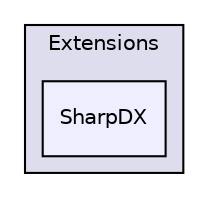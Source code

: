 digraph "Extensions/SharpDX" {
  compound=true
  node [ fontsize="10", fontname="Helvetica"];
  edge [ labelfontsize="10", labelfontname="Helvetica"];
  subgraph clusterdir_d7fae9a3fd56a9d342acf337a7814969 {
    graph [ bgcolor="#ddddee", pencolor="black", label="Extensions" fontname="Helvetica", fontsize="10", URL="dir_d7fae9a3fd56a9d342acf337a7814969.html"]
  dir_d530eaf4236b7c856b5464b994ba141a [shape=box, label="SharpDX", style="filled", fillcolor="#eeeeff", pencolor="black", URL="dir_d530eaf4236b7c856b5464b994ba141a.html"];
  }
}
